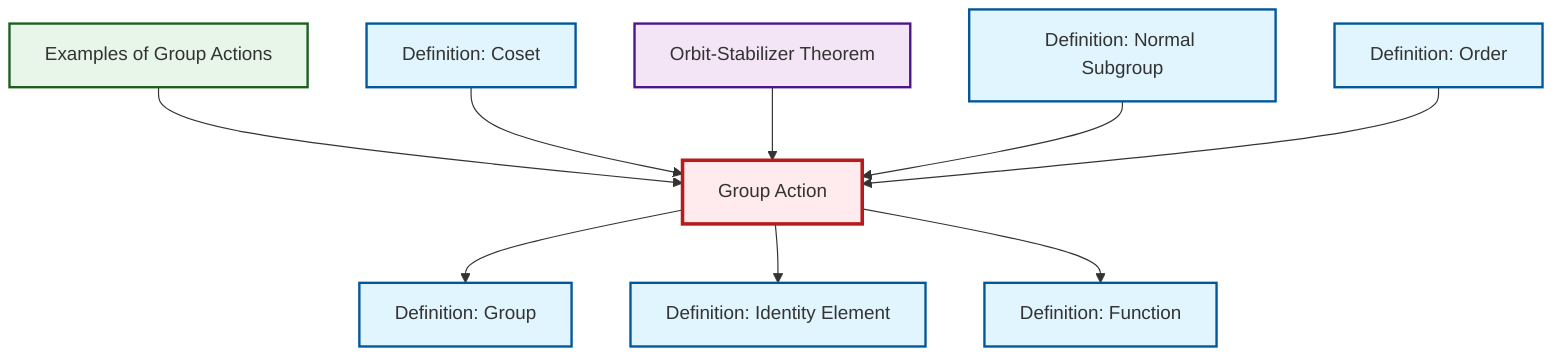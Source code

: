 graph TD
    classDef definition fill:#e1f5fe,stroke:#01579b,stroke-width:2px
    classDef theorem fill:#f3e5f5,stroke:#4a148c,stroke-width:2px
    classDef axiom fill:#fff3e0,stroke:#e65100,stroke-width:2px
    classDef example fill:#e8f5e9,stroke:#1b5e20,stroke-width:2px
    classDef current fill:#ffebee,stroke:#b71c1c,stroke-width:3px
    def-coset["Definition: Coset"]:::definition
    def-group["Definition: Group"]:::definition
    def-order["Definition: Order"]:::definition
    def-function["Definition: Function"]:::definition
    thm-orbit-stabilizer["Orbit-Stabilizer Theorem"]:::theorem
    def-identity-element["Definition: Identity Element"]:::definition
    ex-group-action-examples["Examples of Group Actions"]:::example
    def-normal-subgroup["Definition: Normal Subgroup"]:::definition
    def-group-action["Group Action"]:::definition
    ex-group-action-examples --> def-group-action
    def-coset --> def-group-action
    def-group-action --> def-group
    thm-orbit-stabilizer --> def-group-action
    def-normal-subgroup --> def-group-action
    def-order --> def-group-action
    def-group-action --> def-identity-element
    def-group-action --> def-function
    class def-group-action current